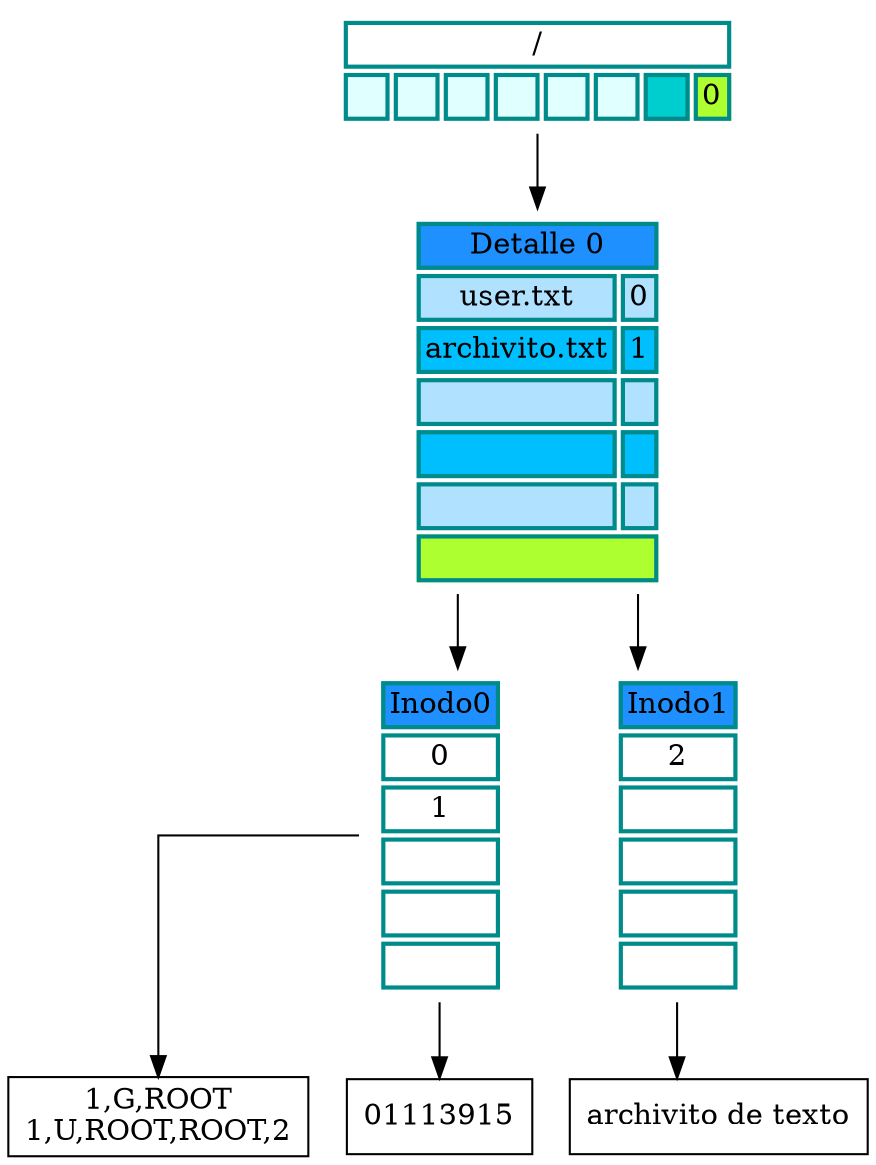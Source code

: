 digraph structs {
splines = ortho
    AVD0 [
        shape = none;
        label = <
            <table border="0" cellborder="2" cellspacing="2" color="cyan4">
                <tr><td colspan="8" bgcolor="white" >/</td></tr>
                <tr>
                    <td bgcolor = "lightcyan"> &nbsp; </td>
                    <td bgcolor = "lightcyan"> &nbsp; </td>
                    <td bgcolor = "lightcyan"> &nbsp; </td>
                    <td bgcolor = "lightcyan"> &nbsp; </td>
                    <td bgcolor = "lightcyan"> &nbsp; </td>
                    <td bgcolor = "lightcyan"> &nbsp; </td>
                    <td bgcolor = "cyan3"> &nbsp; </td>
                    <td bgcolor = "greenyellow">0</td>
                </tr>
            </table>
        >
    ];

AVD0->DD0;
    DD0 [
        shape = none;
        label = <
            <table border="0" cellborder="2" cellspacing="2" color="cyan4">
                <tr><td colspan="2" bgcolor="dodgerblue" >Detalle 0</td></tr>
                <tr>
                    <td bgcolor="lightskyblue1">user.txt</td>
                    <td bgcolor="lightskyblue1">0</td>
                </tr>
                <tr>
                    <td bgcolor="deepskyblue">archivito.txt</td>
                    <td bgcolor="deepskyblue">1</td>
                </tr>
<tr><td bgcolor="lightskyblue1"> </td><td bgcolor="lightskyblue1"> </td></tr>
<tr><td bgcolor="deepskyblue"> </td><td bgcolor="deepskyblue"> </td></tr>
<tr><td bgcolor="lightskyblue1"> </td><td bgcolor="lightskyblue1"> </td></tr>
<tr><td colspan="2" bgcolor="greenyellow"> </td></tr>
            </table>
        >
    ];

DD0->INODO0;

    INODO0 [
        shape = none;
        label = <
            <table border="0" cellborder="2" cellspacing="2" color="cyan4">
                <tr><td bgcolor="dodgerblue" >Inodo0</td></tr>
<tr><td>0</td></tr>
<tr><td>1</td></tr>
<tr><td> </td></tr>
<tr><td> </td></tr>
<tr><td> </td></tr>
            </table>
        >
    ];

    INODO0->BLOCK0;
BLOCK0[shape="box" label="1,G,ROOT
1,U,ROOT,ROOT,2"]
    INODO0->BLOCK1;
BLOCK1[shape="box" label="01113915
"]
DD0->INODO1;

    INODO1 [
        shape = none;
        label = <
            <table border="0" cellborder="2" cellspacing="2" color="cyan4">
                <tr><td bgcolor="dodgerblue" >Inodo1</td></tr>
<tr><td>2</td></tr>
<tr><td> </td></tr>
<tr><td> </td></tr>
<tr><td> </td></tr>
<tr><td> </td></tr>
            </table>
        >
    ];

    INODO1->BLOCK2;
BLOCK2[shape="box" label="archivito de texto"]
}
